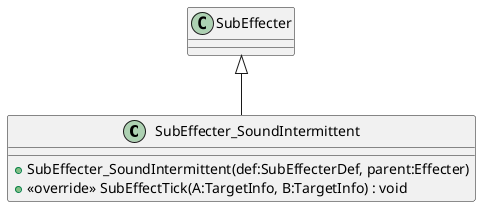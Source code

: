 @startuml
class SubEffecter_SoundIntermittent {
    + SubEffecter_SoundIntermittent(def:SubEffecterDef, parent:Effecter)
    + <<override>> SubEffectTick(A:TargetInfo, B:TargetInfo) : void
}
SubEffecter <|-- SubEffecter_SoundIntermittent
@enduml
